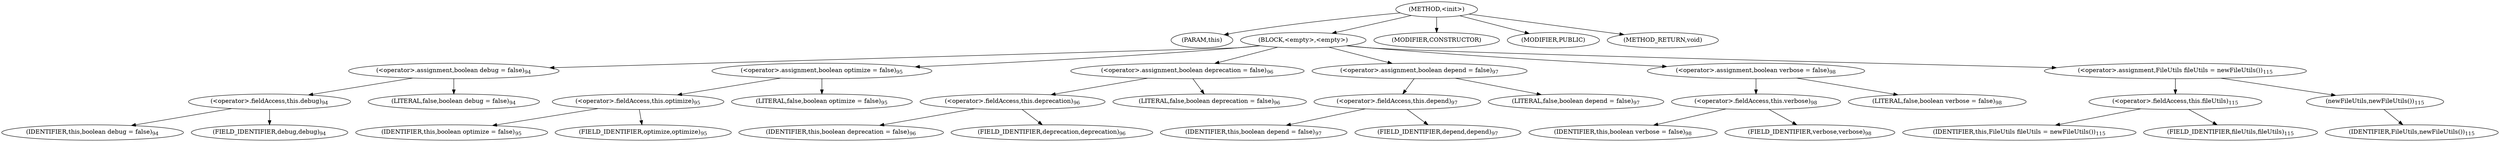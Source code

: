 digraph "&lt;init&gt;" {  
"1274" [label = <(METHOD,&lt;init&gt;)> ]
"1275" [label = <(PARAM,this)> ]
"1276" [label = <(BLOCK,&lt;empty&gt;,&lt;empty&gt;)> ]
"1277" [label = <(&lt;operator&gt;.assignment,boolean debug = false)<SUB>94</SUB>> ]
"1278" [label = <(&lt;operator&gt;.fieldAccess,this.debug)<SUB>94</SUB>> ]
"1279" [label = <(IDENTIFIER,this,boolean debug = false)<SUB>94</SUB>> ]
"1280" [label = <(FIELD_IDENTIFIER,debug,debug)<SUB>94</SUB>> ]
"1281" [label = <(LITERAL,false,boolean debug = false)<SUB>94</SUB>> ]
"1282" [label = <(&lt;operator&gt;.assignment,boolean optimize = false)<SUB>95</SUB>> ]
"1283" [label = <(&lt;operator&gt;.fieldAccess,this.optimize)<SUB>95</SUB>> ]
"1284" [label = <(IDENTIFIER,this,boolean optimize = false)<SUB>95</SUB>> ]
"1285" [label = <(FIELD_IDENTIFIER,optimize,optimize)<SUB>95</SUB>> ]
"1286" [label = <(LITERAL,false,boolean optimize = false)<SUB>95</SUB>> ]
"1287" [label = <(&lt;operator&gt;.assignment,boolean deprecation = false)<SUB>96</SUB>> ]
"1288" [label = <(&lt;operator&gt;.fieldAccess,this.deprecation)<SUB>96</SUB>> ]
"1289" [label = <(IDENTIFIER,this,boolean deprecation = false)<SUB>96</SUB>> ]
"1290" [label = <(FIELD_IDENTIFIER,deprecation,deprecation)<SUB>96</SUB>> ]
"1291" [label = <(LITERAL,false,boolean deprecation = false)<SUB>96</SUB>> ]
"1292" [label = <(&lt;operator&gt;.assignment,boolean depend = false)<SUB>97</SUB>> ]
"1293" [label = <(&lt;operator&gt;.fieldAccess,this.depend)<SUB>97</SUB>> ]
"1294" [label = <(IDENTIFIER,this,boolean depend = false)<SUB>97</SUB>> ]
"1295" [label = <(FIELD_IDENTIFIER,depend,depend)<SUB>97</SUB>> ]
"1296" [label = <(LITERAL,false,boolean depend = false)<SUB>97</SUB>> ]
"1297" [label = <(&lt;operator&gt;.assignment,boolean verbose = false)<SUB>98</SUB>> ]
"1298" [label = <(&lt;operator&gt;.fieldAccess,this.verbose)<SUB>98</SUB>> ]
"1299" [label = <(IDENTIFIER,this,boolean verbose = false)<SUB>98</SUB>> ]
"1300" [label = <(FIELD_IDENTIFIER,verbose,verbose)<SUB>98</SUB>> ]
"1301" [label = <(LITERAL,false,boolean verbose = false)<SUB>98</SUB>> ]
"1302" [label = <(&lt;operator&gt;.assignment,FileUtils fileUtils = newFileUtils())<SUB>115</SUB>> ]
"1303" [label = <(&lt;operator&gt;.fieldAccess,this.fileUtils)<SUB>115</SUB>> ]
"1304" [label = <(IDENTIFIER,this,FileUtils fileUtils = newFileUtils())<SUB>115</SUB>> ]
"1305" [label = <(FIELD_IDENTIFIER,fileUtils,fileUtils)<SUB>115</SUB>> ]
"1306" [label = <(newFileUtils,newFileUtils())<SUB>115</SUB>> ]
"1307" [label = <(IDENTIFIER,FileUtils,newFileUtils())<SUB>115</SUB>> ]
"1308" [label = <(MODIFIER,CONSTRUCTOR)> ]
"1309" [label = <(MODIFIER,PUBLIC)> ]
"1310" [label = <(METHOD_RETURN,void)> ]
  "1274" -> "1275" 
  "1274" -> "1276" 
  "1274" -> "1308" 
  "1274" -> "1309" 
  "1274" -> "1310" 
  "1276" -> "1277" 
  "1276" -> "1282" 
  "1276" -> "1287" 
  "1276" -> "1292" 
  "1276" -> "1297" 
  "1276" -> "1302" 
  "1277" -> "1278" 
  "1277" -> "1281" 
  "1278" -> "1279" 
  "1278" -> "1280" 
  "1282" -> "1283" 
  "1282" -> "1286" 
  "1283" -> "1284" 
  "1283" -> "1285" 
  "1287" -> "1288" 
  "1287" -> "1291" 
  "1288" -> "1289" 
  "1288" -> "1290" 
  "1292" -> "1293" 
  "1292" -> "1296" 
  "1293" -> "1294" 
  "1293" -> "1295" 
  "1297" -> "1298" 
  "1297" -> "1301" 
  "1298" -> "1299" 
  "1298" -> "1300" 
  "1302" -> "1303" 
  "1302" -> "1306" 
  "1303" -> "1304" 
  "1303" -> "1305" 
  "1306" -> "1307" 
}
